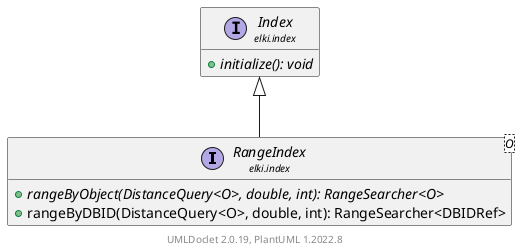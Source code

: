 @startuml
    remove .*\.(Instance|Par|Parameterizer|Factory)$
    set namespaceSeparator none
    hide empty fields
    hide empty methods

    interface "<size:14>RangeIndex\n<size:10>elki.index" as elki.index.RangeIndex<O> [[RangeIndex.html]] {
        {abstract} +rangeByObject(DistanceQuery<O>, double, int): RangeSearcher<O>
        +rangeByDBID(DistanceQuery<O>, double, int): RangeSearcher<DBIDRef>
    }

    interface "<size:14>Index\n<size:10>elki.index" as elki.index.Index [[Index.html]] {
        {abstract} +initialize(): void
    }

    elki.index.Index <|-- elki.index.RangeIndex

    center footer UMLDoclet 2.0.19, PlantUML 1.2022.8
@enduml

